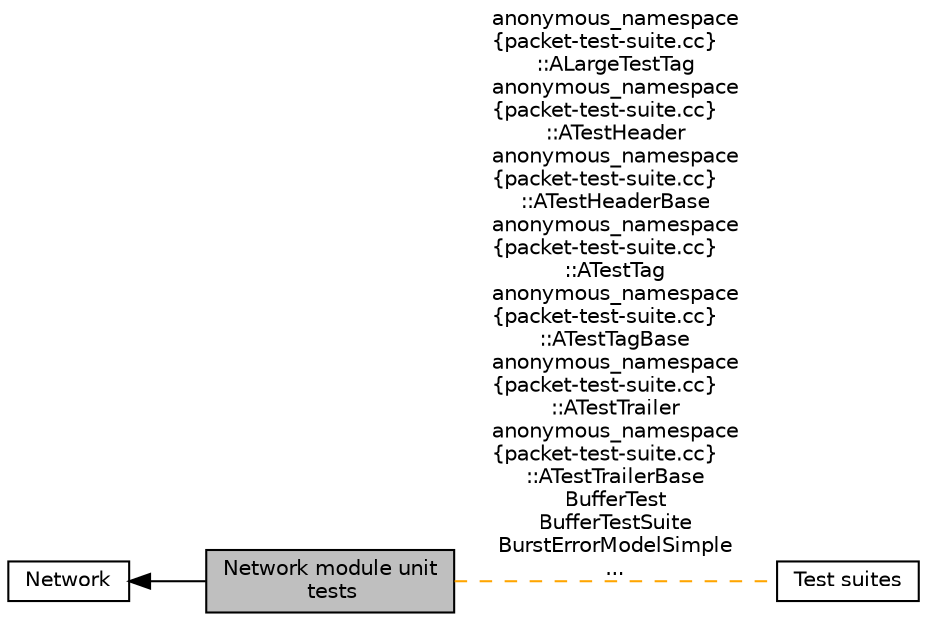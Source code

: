 digraph "Network module unit tests"
{
  edge [fontname="Helvetica",fontsize="10",labelfontname="Helvetica",labelfontsize="10"];
  node [fontname="Helvetica",fontsize="10",shape=box];
  rankdir=LR;
  Node2 [label="Network",height=0.2,width=0.4,color="black", fillcolor="white", style="filled",URL="$group__network.html",tooltip="This section documents the API of the ns-3 network module."];
  Node1 [label="Network module unit\l tests",height=0.2,width=0.4,color="black", fillcolor="grey75", style="filled", fontcolor="black",tooltip=" "];
  Node3 [label="Test suites",height=0.2,width=0.4,color="black", fillcolor="white", style="filled",URL="$group__tests.html",tooltip="All test suites."];
  Node2->Node1 [shape=plaintext, dir="back", style="solid"];
  Node1->Node3 [shape=plaintext, label="anonymous_namespace\l\{packet-test-suite.cc\}\l::ALargeTestTag\nanonymous_namespace\l\{packet-test-suite.cc\}\l::ATestHeader\nanonymous_namespace\l\{packet-test-suite.cc\}\l::ATestHeaderBase\nanonymous_namespace\l\{packet-test-suite.cc\}\l::ATestTag\nanonymous_namespace\l\{packet-test-suite.cc\}\l::ATestTagBase\nanonymous_namespace\l\{packet-test-suite.cc\}\l::ATestTrailer\nanonymous_namespace\l\{packet-test-suite.cc\}\l::ATestTrailerBase\nBufferTest\nBufferTestSuite\nBurstErrorModelSimple\n...", color="orange", dir="none", style="dashed"];
}
